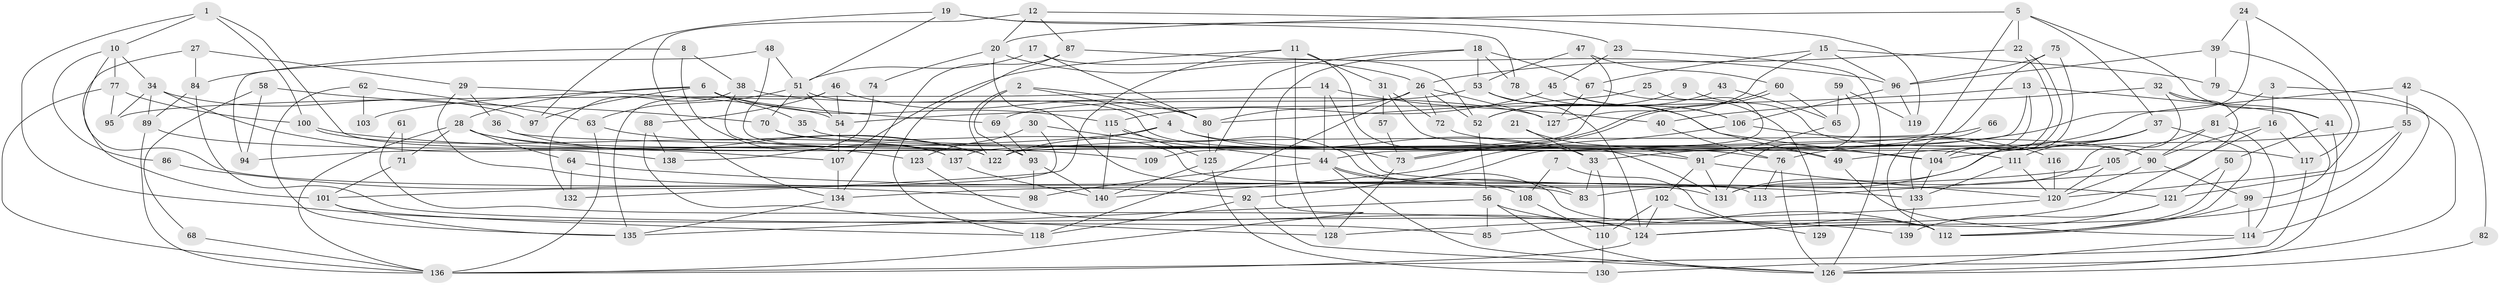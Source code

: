 // coarse degree distribution, {4: 0.18085106382978725, 3: 0.2127659574468085, 5: 0.19148936170212766, 6: 0.14893617021276595, 2: 0.06382978723404255, 8: 0.05319148936170213, 9: 0.031914893617021274, 7: 0.11702127659574468}
// Generated by graph-tools (version 1.1) at 2025/23/03/03/25 07:23:57]
// undirected, 140 vertices, 280 edges
graph export_dot {
graph [start="1"]
  node [color=gray90,style=filled];
  1;
  2;
  3;
  4;
  5;
  6;
  7;
  8;
  9;
  10;
  11;
  12;
  13;
  14;
  15;
  16;
  17;
  18;
  19;
  20;
  21;
  22;
  23;
  24;
  25;
  26;
  27;
  28;
  29;
  30;
  31;
  32;
  33;
  34;
  35;
  36;
  37;
  38;
  39;
  40;
  41;
  42;
  43;
  44;
  45;
  46;
  47;
  48;
  49;
  50;
  51;
  52;
  53;
  54;
  55;
  56;
  57;
  58;
  59;
  60;
  61;
  62;
  63;
  64;
  65;
  66;
  67;
  68;
  69;
  70;
  71;
  72;
  73;
  74;
  75;
  76;
  77;
  78;
  79;
  80;
  81;
  82;
  83;
  84;
  85;
  86;
  87;
  88;
  89;
  90;
  91;
  92;
  93;
  94;
  95;
  96;
  97;
  98;
  99;
  100;
  101;
  102;
  103;
  104;
  105;
  106;
  107;
  108;
  109;
  110;
  111;
  112;
  113;
  114;
  115;
  116;
  117;
  118;
  119;
  120;
  121;
  122;
  123;
  124;
  125;
  126;
  127;
  128;
  129;
  130;
  131;
  132;
  133;
  134;
  135;
  136;
  137;
  138;
  139;
  140;
  1 -- 100;
  1 -- 122;
  1 -- 10;
  1 -- 139;
  2 -- 80;
  2 -- 4;
  2 -- 93;
  2 -- 122;
  3 -- 81;
  3 -- 114;
  3 -- 16;
  4 -- 33;
  4 -- 76;
  4 -- 94;
  4 -- 122;
  5 -- 41;
  5 -- 122;
  5 -- 20;
  5 -- 22;
  5 -- 37;
  6 -- 28;
  6 -- 69;
  6 -- 35;
  6 -- 97;
  6 -- 103;
  6 -- 115;
  7 -- 108;
  7 -- 112;
  8 -- 137;
  8 -- 38;
  8 -- 84;
  9 -- 52;
  9 -- 90;
  10 -- 34;
  10 -- 77;
  10 -- 83;
  10 -- 86;
  11 -- 107;
  11 -- 31;
  11 -- 128;
  11 -- 131;
  11 -- 132;
  12 -- 87;
  12 -- 119;
  12 -- 20;
  12 -- 134;
  13 -- 133;
  13 -- 44;
  13 -- 54;
  13 -- 99;
  14 -- 44;
  14 -- 121;
  14 -- 40;
  14 -- 95;
  15 -- 127;
  15 -- 96;
  15 -- 67;
  15 -- 79;
  16 -- 117;
  16 -- 90;
  16 -- 113;
  17 -- 80;
  17 -- 51;
  17 -- 52;
  18 -- 78;
  18 -- 136;
  18 -- 53;
  18 -- 67;
  18 -- 125;
  19 -- 23;
  19 -- 97;
  19 -- 51;
  19 -- 78;
  20 -- 26;
  20 -- 74;
  20 -- 108;
  21 -- 33;
  21 -- 91;
  22 -- 104;
  22 -- 104;
  22 -- 26;
  23 -- 45;
  23 -- 126;
  24 -- 39;
  24 -- 120;
  24 -- 33;
  25 -- 92;
  25 -- 80;
  26 -- 52;
  26 -- 72;
  26 -- 80;
  26 -- 118;
  26 -- 127;
  27 -- 101;
  27 -- 84;
  27 -- 29;
  28 -- 64;
  28 -- 123;
  28 -- 71;
  28 -- 109;
  28 -- 136;
  29 -- 54;
  29 -- 36;
  29 -- 92;
  30 -- 101;
  30 -- 44;
  30 -- 123;
  31 -- 111;
  31 -- 72;
  31 -- 57;
  32 -- 41;
  32 -- 131;
  32 -- 40;
  32 -- 85;
  33 -- 83;
  33 -- 110;
  34 -- 89;
  34 -- 95;
  34 -- 97;
  34 -- 107;
  35 -- 49;
  36 -- 122;
  36 -- 117;
  37 -- 112;
  37 -- 49;
  37 -- 83;
  37 -- 111;
  38 -- 122;
  38 -- 127;
  38 -- 132;
  39 -- 117;
  39 -- 79;
  39 -- 96;
  40 -- 76;
  41 -- 50;
  41 -- 130;
  42 -- 55;
  42 -- 76;
  42 -- 82;
  43 -- 65;
  43 -- 52;
  44 -- 126;
  44 -- 83;
  44 -- 98;
  44 -- 112;
  45 -- 106;
  45 -- 49;
  45 -- 115;
  46 -- 135;
  46 -- 80;
  46 -- 54;
  46 -- 88;
  47 -- 53;
  47 -- 137;
  47 -- 60;
  48 -- 51;
  48 -- 93;
  48 -- 94;
  49 -- 114;
  50 -- 112;
  50 -- 121;
  51 -- 54;
  51 -- 63;
  51 -- 70;
  51 -- 73;
  52 -- 56;
  53 -- 104;
  53 -- 69;
  53 -- 124;
  54 -- 107;
  55 -- 124;
  55 -- 104;
  55 -- 121;
  56 -- 112;
  56 -- 85;
  56 -- 126;
  56 -- 135;
  57 -- 73;
  58 -- 94;
  58 -- 70;
  58 -- 68;
  59 -- 65;
  59 -- 131;
  59 -- 119;
  60 -- 73;
  60 -- 73;
  60 -- 65;
  61 -- 124;
  61 -- 71;
  62 -- 135;
  62 -- 63;
  62 -- 103;
  63 -- 122;
  63 -- 136;
  64 -- 132;
  64 -- 133;
  65 -- 91;
  66 -- 122;
  66 -- 112;
  67 -- 127;
  67 -- 129;
  68 -- 136;
  69 -- 93;
  70 -- 91;
  70 -- 113;
  71 -- 101;
  72 -- 90;
  73 -- 128;
  74 -- 138;
  75 -- 96;
  75 -- 131;
  75 -- 109;
  76 -- 113;
  76 -- 126;
  77 -- 136;
  77 -- 95;
  77 -- 100;
  78 -- 106;
  79 -- 126;
  80 -- 125;
  81 -- 105;
  81 -- 114;
  81 -- 90;
  82 -- 126;
  84 -- 85;
  84 -- 89;
  86 -- 98;
  87 -- 134;
  87 -- 118;
  87 -- 96;
  88 -- 128;
  88 -- 138;
  89 -- 136;
  89 -- 138;
  90 -- 99;
  90 -- 120;
  91 -- 131;
  91 -- 120;
  91 -- 102;
  92 -- 126;
  92 -- 118;
  93 -- 140;
  93 -- 98;
  96 -- 106;
  96 -- 119;
  99 -- 112;
  99 -- 114;
  100 -- 104;
  100 -- 137;
  101 -- 135;
  101 -- 118;
  102 -- 124;
  102 -- 110;
  102 -- 129;
  104 -- 133;
  105 -- 134;
  105 -- 120;
  106 -- 140;
  106 -- 116;
  107 -- 134;
  108 -- 110;
  110 -- 130;
  111 -- 120;
  111 -- 133;
  114 -- 126;
  115 -- 125;
  115 -- 131;
  115 -- 140;
  116 -- 120;
  117 -- 136;
  120 -- 128;
  121 -- 124;
  121 -- 139;
  123 -- 124;
  124 -- 136;
  125 -- 130;
  125 -- 140;
  133 -- 139;
  134 -- 135;
  137 -- 140;
}
